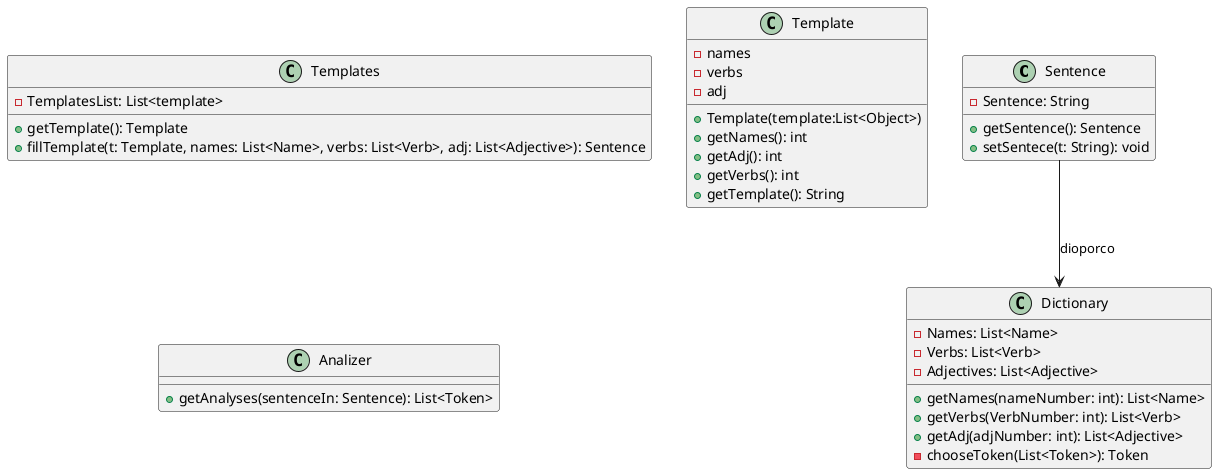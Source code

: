 @startuml

class Sentence{
    -Sentence: String
    +getSentence(): Sentence
    +setSentece(t: String): void
    
}

class Dictionary{
    -Names: List<Name>
    -Verbs: List<Verb>
    -Adjectives: List<Adjective>
    ''+chooseTokens(names: int, verbs: int, adj: int ): List<Token>
    +getNames(nameNumber: int): List<Name>
    +getVerbs(VerbNumber: int): List<Verb>
    +getAdj(adjNumber: int): List<Adjective>
    -chooseToken(List<Token>): Token
}

class Templates{
    -TemplatesList: List<template>
    +getTemplate(): Template
    +fillTemplate(t: Template, names: List<Name>, verbs: List<Verb>, adj: List<Adjective>): Sentence
}

class Template{
    +Template(template:List<Object>)
    -names
    -verbs
    -adj
    /'-setNamesNumber()
    -setAdjsNumber()
    -setVerbsNumber()'/
    +getNames(): int
    +getAdj(): int
    +getVerbs(): int
    +getTemplate(): String
}

class Analizer{
    +getAnalyses(sentenceIn: Sentence): List<Token>
}


Sentence --> Dictionary : dioporco

@enduml
